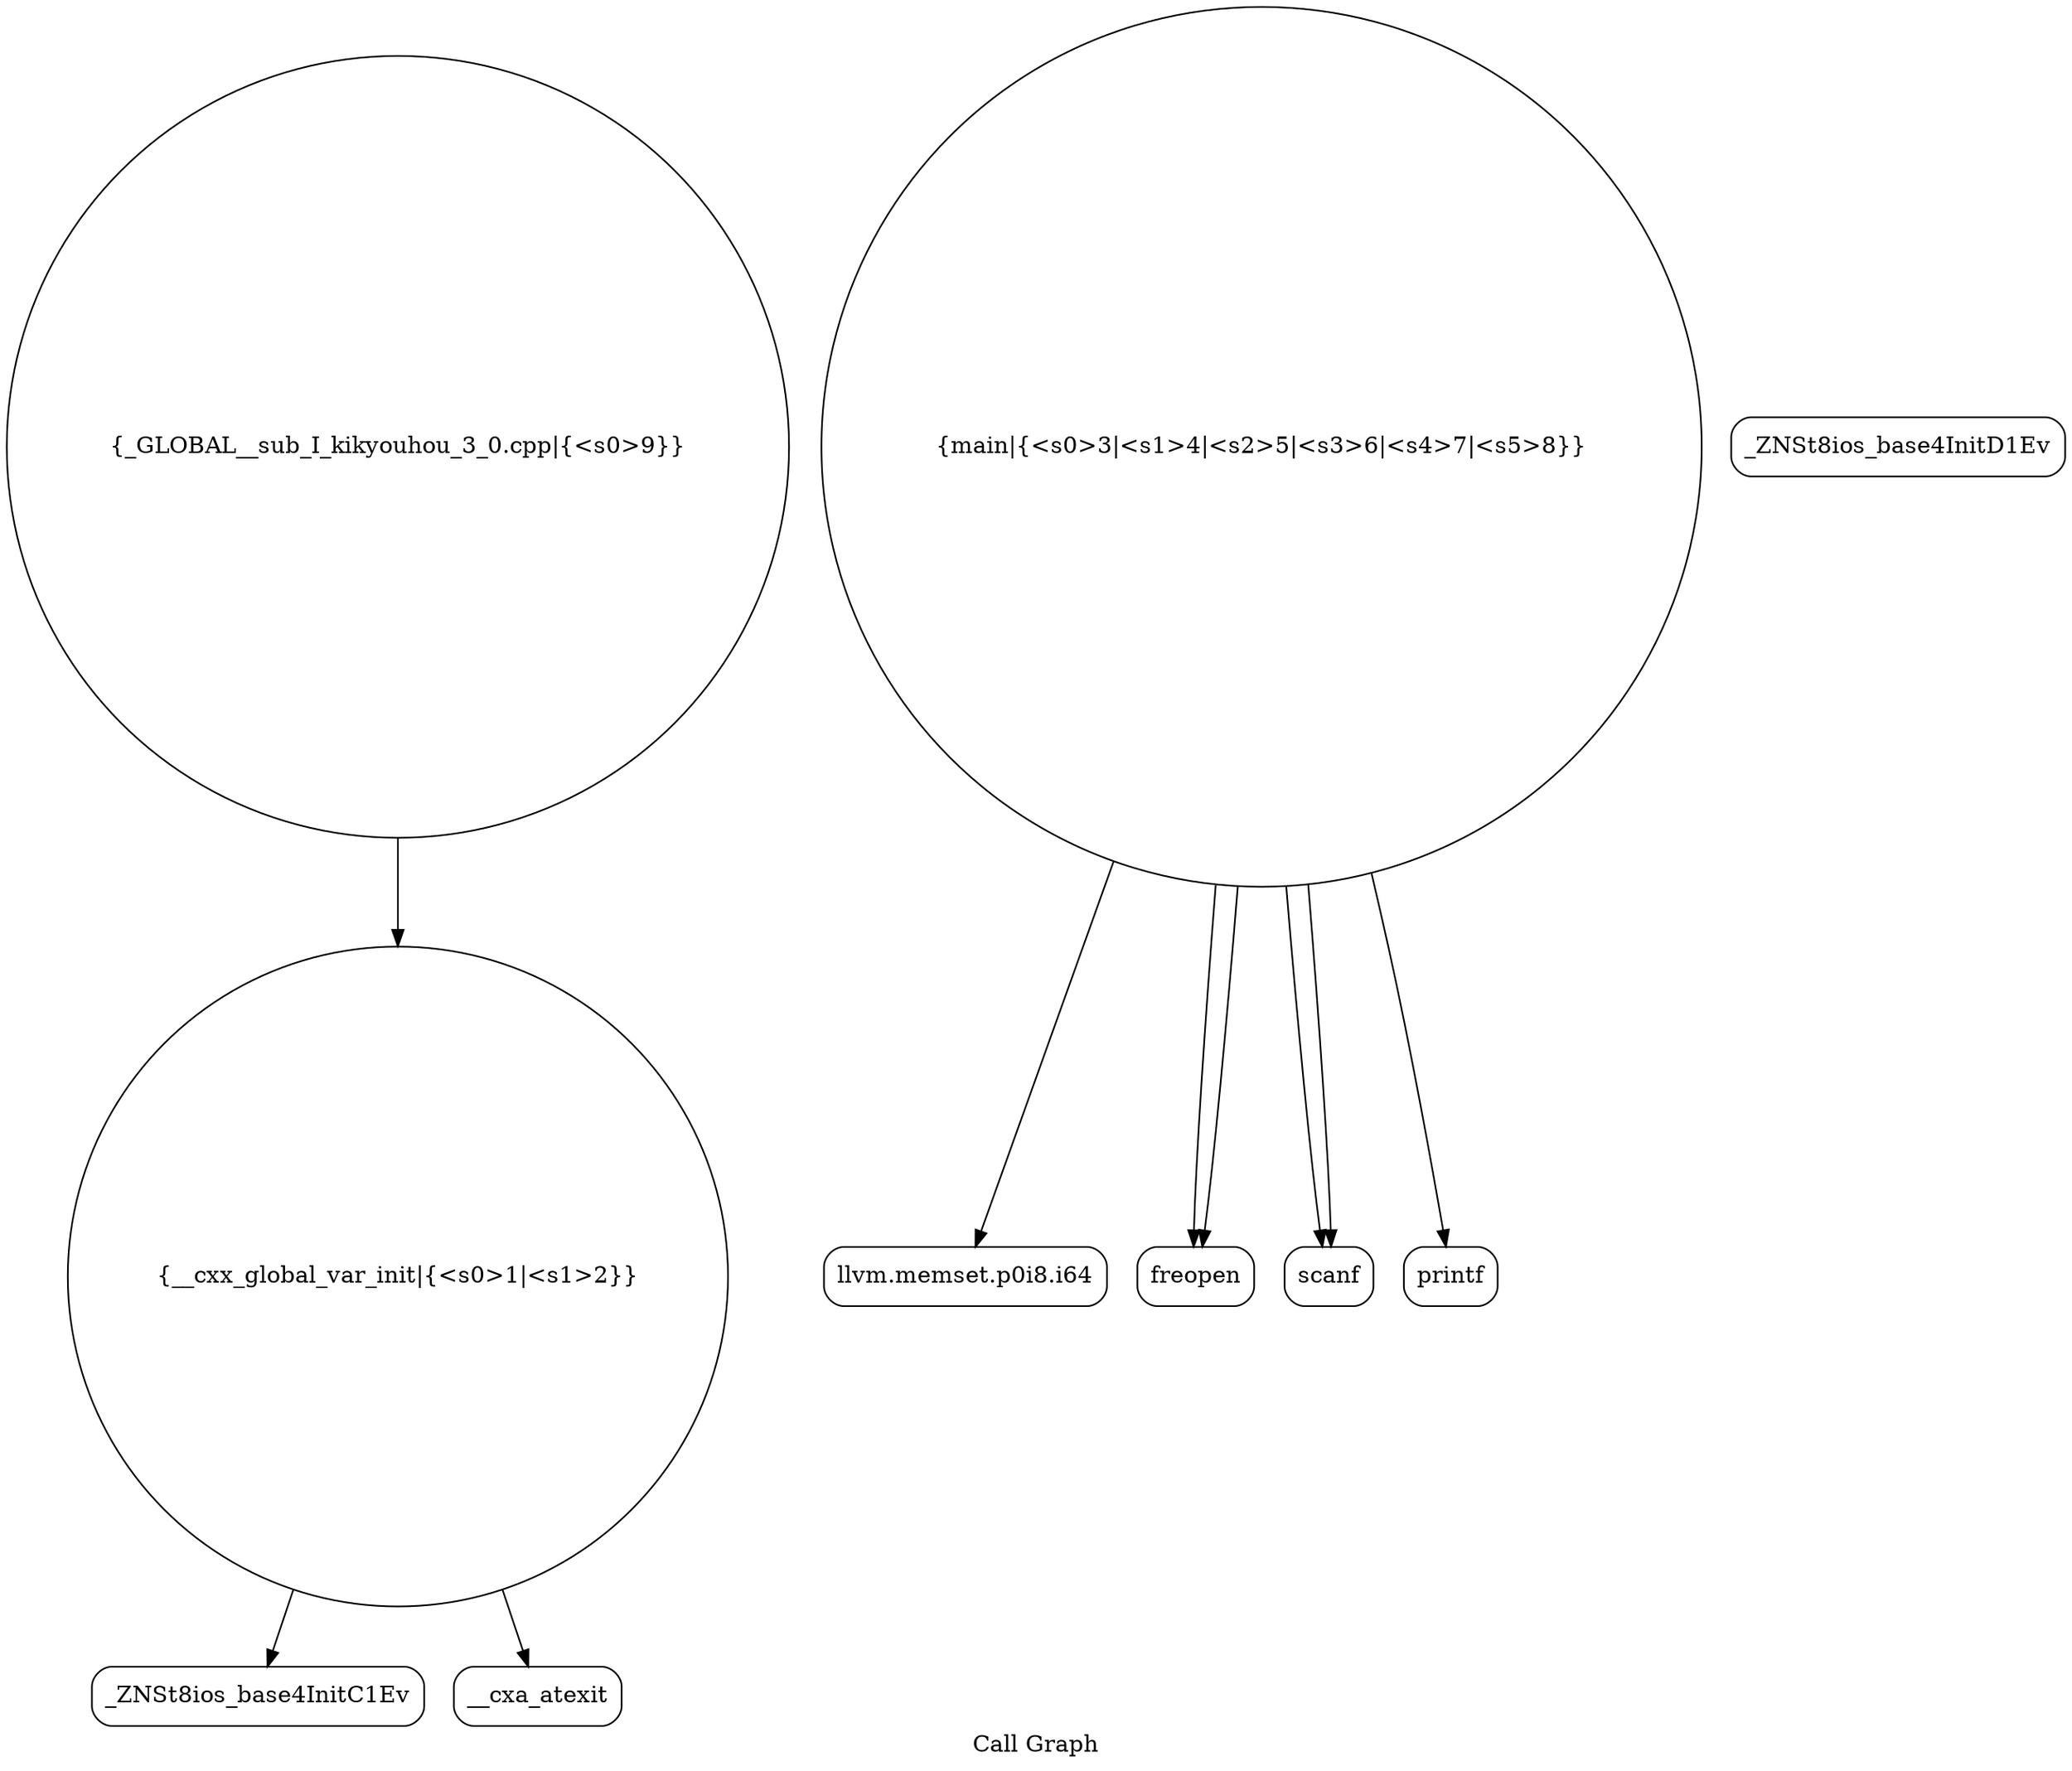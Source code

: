 digraph "Call Graph" {
	label="Call Graph";

	Node0x5631bb059a30 [shape=record,shape=circle,label="{__cxx_global_var_init|{<s0>1|<s1>2}}"];
	Node0x5631bb059a30:s0 -> Node0x5631bb059ec0[color=black];
	Node0x5631bb059a30:s1 -> Node0x5631bb059fc0[color=black];
	Node0x5631bb05a1c0 [shape=record,shape=Mrecord,label="{llvm.memset.p0i8.i64}"];
	Node0x5631bb059f40 [shape=record,shape=Mrecord,label="{_ZNSt8ios_base4InitD1Ev}"];
	Node0x5631bb05a2c0 [shape=record,shape=circle,label="{_GLOBAL__sub_I_kikyouhou_3_0.cpp|{<s0>9}}"];
	Node0x5631bb05a2c0:s0 -> Node0x5631bb059a30[color=black];
	Node0x5631bb05a040 [shape=record,shape=circle,label="{main|{<s0>3|<s1>4|<s2>5|<s3>6|<s4>7|<s5>8}}"];
	Node0x5631bb05a040:s0 -> Node0x5631bb05a0c0[color=black];
	Node0x5631bb05a040:s1 -> Node0x5631bb05a0c0[color=black];
	Node0x5631bb05a040:s2 -> Node0x5631bb05a140[color=black];
	Node0x5631bb05a040:s3 -> Node0x5631bb05a140[color=black];
	Node0x5631bb05a040:s4 -> Node0x5631bb05a1c0[color=black];
	Node0x5631bb05a040:s5 -> Node0x5631bb05a240[color=black];
	Node0x5631bb05a140 [shape=record,shape=Mrecord,label="{scanf}"];
	Node0x5631bb059ec0 [shape=record,shape=Mrecord,label="{_ZNSt8ios_base4InitC1Ev}"];
	Node0x5631bb05a240 [shape=record,shape=Mrecord,label="{printf}"];
	Node0x5631bb059fc0 [shape=record,shape=Mrecord,label="{__cxa_atexit}"];
	Node0x5631bb05a0c0 [shape=record,shape=Mrecord,label="{freopen}"];
}
